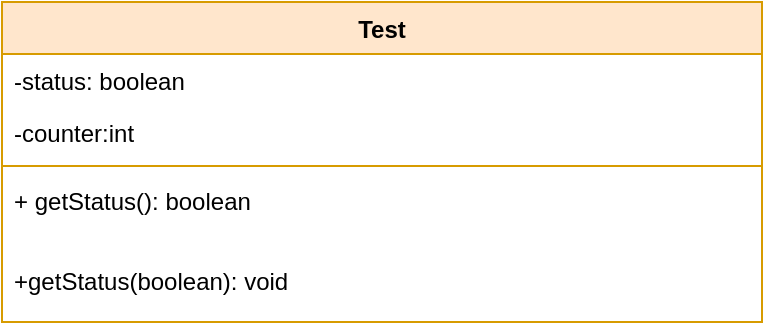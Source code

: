 <mxfile>
    <diagram id="Z5dCrfY5yuWS7tGP9Chk" name="Seite-1">
        <mxGraphModel dx="1086" dy="674" grid="1" gridSize="10" guides="1" tooltips="1" connect="1" arrows="1" fold="1" page="1" pageScale="1" pageWidth="827" pageHeight="1169" math="0" shadow="0">
            <root>
                <mxCell id="0"/>
                <mxCell id="1" parent="0"/>
                <mxCell id="8" value="Test&#xA;" style="swimlane;fontStyle=1;align=center;verticalAlign=top;childLayout=stackLayout;horizontal=1;startSize=26;horizontalStack=0;resizeParent=1;resizeParentMax=0;resizeLast=0;collapsible=1;marginBottom=0;fillColor=#ffe6cc;strokeColor=#d79b00;" vertex="1" parent="1">
                    <mxGeometry x="40" y="40" width="380" height="160" as="geometry"/>
                </mxCell>
                <mxCell id="9" value="-status: boolean" style="text;strokeColor=none;fillColor=none;align=left;verticalAlign=top;spacingLeft=4;spacingRight=4;overflow=hidden;rotatable=0;points=[[0,0.5],[1,0.5]];portConstraint=eastwest;" vertex="1" parent="8">
                    <mxGeometry y="26" width="380" height="26" as="geometry"/>
                </mxCell>
                <mxCell id="14" value="-counter:int" style="text;strokeColor=none;fillColor=none;align=left;verticalAlign=top;spacingLeft=4;spacingRight=4;overflow=hidden;rotatable=0;points=[[0,0.5],[1,0.5]];portConstraint=eastwest;" vertex="1" parent="8">
                    <mxGeometry y="52" width="380" height="26" as="geometry"/>
                </mxCell>
                <mxCell id="10" value="" style="line;strokeWidth=1;fillColor=none;align=left;verticalAlign=middle;spacingTop=-1;spacingLeft=3;spacingRight=3;rotatable=0;labelPosition=right;points=[];portConstraint=eastwest;strokeColor=inherit;" vertex="1" parent="8">
                    <mxGeometry y="78" width="380" height="8" as="geometry"/>
                </mxCell>
                <mxCell id="11" value="+ getStatus(): boolean" style="text;strokeColor=none;fillColor=none;align=left;verticalAlign=top;spacingLeft=4;spacingRight=4;overflow=hidden;rotatable=0;points=[[0,0.5],[1,0.5]];portConstraint=eastwest;" vertex="1" parent="8">
                    <mxGeometry y="86" width="380" height="40" as="geometry"/>
                </mxCell>
                <mxCell id="15" value="+getStatus(boolean): void" style="text;strokeColor=none;fillColor=none;align=left;verticalAlign=top;spacingLeft=4;spacingRight=4;overflow=hidden;rotatable=0;points=[[0,0.5],[1,0.5]];portConstraint=eastwest;" vertex="1" parent="8">
                    <mxGeometry y="126" width="380" height="34" as="geometry"/>
                </mxCell>
            </root>
        </mxGraphModel>
    </diagram>
</mxfile>